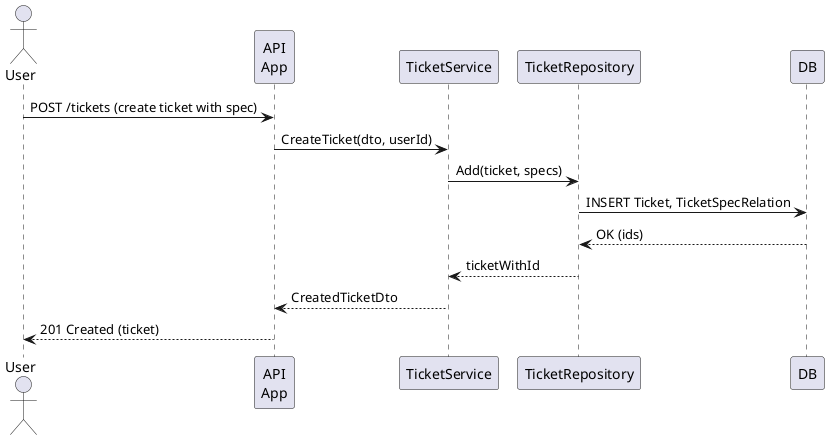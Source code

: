 @startuml
actor User
participant "API\nApp" as App
participant "TicketService" as TicketService
participant "TicketRepository" as Repo
participant "DB" as DB

User -> App: POST /tickets (create ticket with spec)
App -> TicketService: CreateTicket(dto, userId)
TicketService -> Repo: Add(ticket, specs)
Repo -> DB: INSERT Ticket, TicketSpecRelation
DB --> Repo: OK (ids)
Repo --> TicketService: ticketWithId
TicketService --> App: CreatedTicketDto
App --> User: 201 Created (ticket)

@enduml

